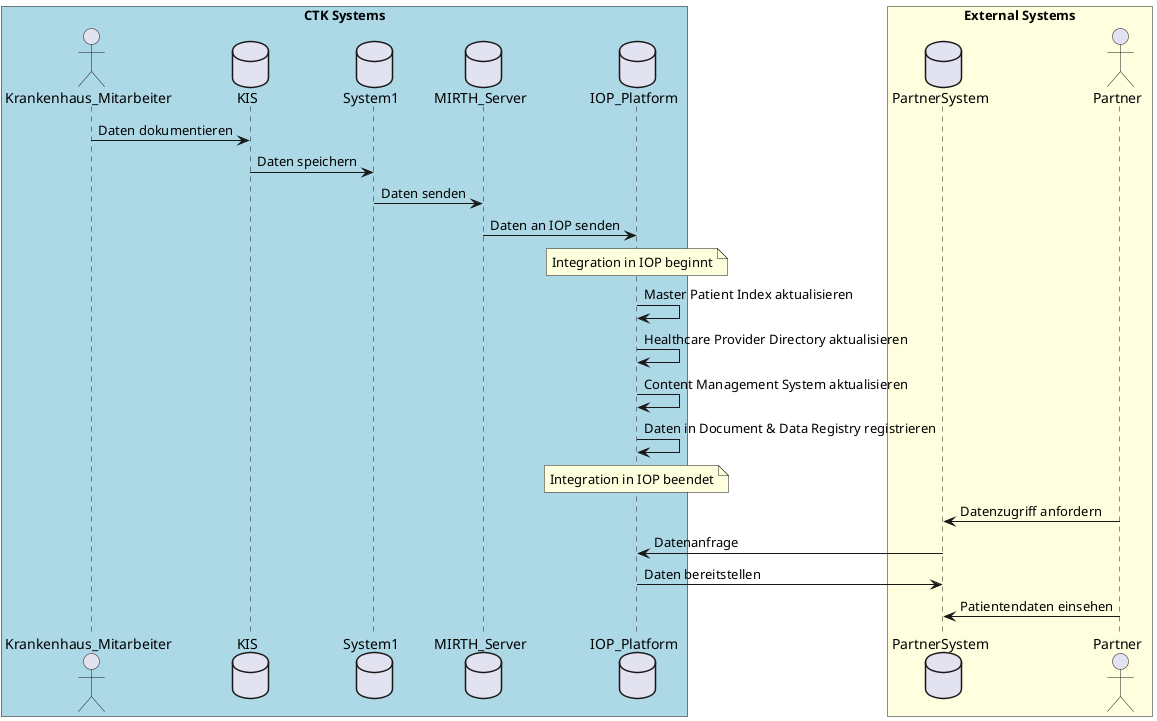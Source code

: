 @startuml
box "CTK Systems" #LightBlue
actor Krankenhaus_Mitarbeiter as K
database KIS
database System1 as Sys1
database MIRTH_Server as MIRTH
database IOP_Platform as IOP
end box

box "External Systems" #LightYellow
database PartnerSystem as PSys
actor Partner as P
end box

K -> KIS : Daten dokumentieren
KIS -> Sys1 : Daten speichern
Sys1 -> MIRTH : Daten senden
MIRTH -> IOP : Daten an IOP senden

note over IOP : Integration in IOP beginnt
IOP -> IOP : Master Patient Index aktualisieren
IOP -> IOP : Healthcare Provider Directory aktualisieren
IOP -> IOP : Content Management System aktualisieren
IOP -> IOP : Daten in Document & Data Registry registrieren
note over IOP : Integration in IOP beendet

P -> PSys : Datenzugriff anfordern
PSys -> IOP : Datenanfrage
IOP -> PSys : Daten bereitstellen
P -> PSys : Patientendaten einsehen
@enduml
